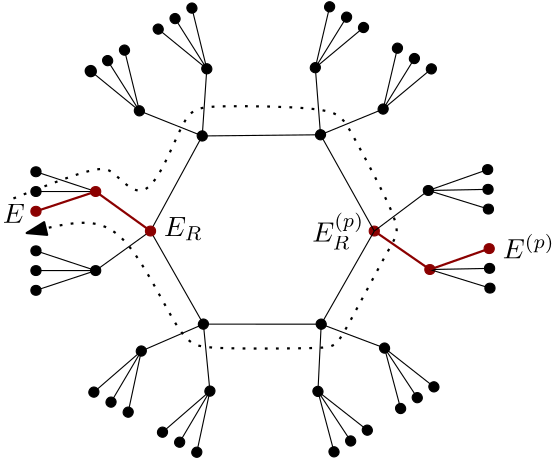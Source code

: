 <?xml version="1.0"?>
<!DOCTYPE ipe SYSTEM "ipe.dtd">
<ipe version="70218" creator="Ipe 7.2.18">
<info created="D:20220831104512" modified="D:20220831110940"/>
<ipestyle name="basic">
<symbol name="arrow/arc(spx)">
<path stroke="sym-stroke" fill="sym-stroke" pen="sym-pen">
0 0 m
-1 0.333 l
-1 -0.333 l
h
</path>
</symbol>
<symbol name="arrow/farc(spx)">
<path stroke="sym-stroke" fill="white" pen="sym-pen">
0 0 m
-1 0.333 l
-1 -0.333 l
h
</path>
</symbol>
<symbol name="arrow/ptarc(spx)">
<path stroke="sym-stroke" fill="sym-stroke" pen="sym-pen">
0 0 m
-1 0.333 l
-0.8 0 l
-1 -0.333 l
h
</path>
</symbol>
<symbol name="arrow/fptarc(spx)">
<path stroke="sym-stroke" fill="white" pen="sym-pen">
0 0 m
-1 0.333 l
-0.8 0 l
-1 -0.333 l
h
</path>
</symbol>
<symbol name="mark/circle(sx)" transformations="translations">
<path fill="sym-stroke">
0.6 0 0 0.6 0 0 e
0.4 0 0 0.4 0 0 e
</path>
</symbol>
<symbol name="mark/disk(sx)" transformations="translations">
<path fill="sym-stroke">
0.6 0 0 0.6 0 0 e
</path>
</symbol>
<symbol name="mark/fdisk(sfx)" transformations="translations">
<group>
<path fill="sym-fill">
0.5 0 0 0.5 0 0 e
</path>
<path fill="sym-stroke" fillrule="eofill">
0.6 0 0 0.6 0 0 e
0.4 0 0 0.4 0 0 e
</path>
</group>
</symbol>
<symbol name="mark/box(sx)" transformations="translations">
<path fill="sym-stroke" fillrule="eofill">
-0.6 -0.6 m
0.6 -0.6 l
0.6 0.6 l
-0.6 0.6 l
h
-0.4 -0.4 m
0.4 -0.4 l
0.4 0.4 l
-0.4 0.4 l
h
</path>
</symbol>
<symbol name="mark/square(sx)" transformations="translations">
<path fill="sym-stroke">
-0.6 -0.6 m
0.6 -0.6 l
0.6 0.6 l
-0.6 0.6 l
h
</path>
</symbol>
<symbol name="mark/fsquare(sfx)" transformations="translations">
<group>
<path fill="sym-fill">
-0.5 -0.5 m
0.5 -0.5 l
0.5 0.5 l
-0.5 0.5 l
h
</path>
<path fill="sym-stroke" fillrule="eofill">
-0.6 -0.6 m
0.6 -0.6 l
0.6 0.6 l
-0.6 0.6 l
h
-0.4 -0.4 m
0.4 -0.4 l
0.4 0.4 l
-0.4 0.4 l
h
</path>
</group>
</symbol>
<symbol name="mark/cross(sx)" transformations="translations">
<group>
<path fill="sym-stroke">
-0.43 -0.57 m
0.57 0.43 l
0.43 0.57 l
-0.57 -0.43 l
h
</path>
<path fill="sym-stroke">
-0.43 0.57 m
0.57 -0.43 l
0.43 -0.57 l
-0.57 0.43 l
h
</path>
</group>
</symbol>
<symbol name="arrow/fnormal(spx)">
<path stroke="sym-stroke" fill="white" pen="sym-pen">
0 0 m
-1 0.333 l
-1 -0.333 l
h
</path>
</symbol>
<symbol name="arrow/pointed(spx)">
<path stroke="sym-stroke" fill="sym-stroke" pen="sym-pen">
0 0 m
-1 0.333 l
-0.8 0 l
-1 -0.333 l
h
</path>
</symbol>
<symbol name="arrow/fpointed(spx)">
<path stroke="sym-stroke" fill="white" pen="sym-pen">
0 0 m
-1 0.333 l
-0.8 0 l
-1 -0.333 l
h
</path>
</symbol>
<symbol name="arrow/linear(spx)">
<path stroke="sym-stroke" pen="sym-pen">
-1 0.333 m
0 0 l
-1 -0.333 l
</path>
</symbol>
<symbol name="arrow/fdouble(spx)">
<path stroke="sym-stroke" fill="white" pen="sym-pen">
0 0 m
-1 0.333 l
-1 -0.333 l
h
-1 0 m
-2 0.333 l
-2 -0.333 l
h
</path>
</symbol>
<symbol name="arrow/double(spx)">
<path stroke="sym-stroke" fill="sym-stroke" pen="sym-pen">
0 0 m
-1 0.333 l
-1 -0.333 l
h
-1 0 m
-2 0.333 l
-2 -0.333 l
h
</path>
</symbol>
<symbol name="arrow/mid-normal(spx)">
<path stroke="sym-stroke" fill="sym-stroke" pen="sym-pen">
0.5 0 m
-0.5 0.333 l
-0.5 -0.333 l
h
</path>
</symbol>
<symbol name="arrow/mid-fnormal(spx)">
<path stroke="sym-stroke" fill="white" pen="sym-pen">
0.5 0 m
-0.5 0.333 l
-0.5 -0.333 l
h
</path>
</symbol>
<symbol name="arrow/mid-pointed(spx)">
<path stroke="sym-stroke" fill="sym-stroke" pen="sym-pen">
0.5 0 m
-0.5 0.333 l
-0.3 0 l
-0.5 -0.333 l
h
</path>
</symbol>
<symbol name="arrow/mid-fpointed(spx)">
<path stroke="sym-stroke" fill="white" pen="sym-pen">
0.5 0 m
-0.5 0.333 l
-0.3 0 l
-0.5 -0.333 l
h
</path>
</symbol>
<symbol name="arrow/mid-double(spx)">
<path stroke="sym-stroke" fill="sym-stroke" pen="sym-pen">
1 0 m
0 0.333 l
0 -0.333 l
h
0 0 m
-1 0.333 l
-1 -0.333 l
h
</path>
</symbol>
<symbol name="arrow/mid-fdouble(spx)">
<path stroke="sym-stroke" fill="white" pen="sym-pen">
1 0 m
0 0.333 l
0 -0.333 l
h
0 0 m
-1 0.333 l
-1 -0.333 l
h
</path>
</symbol>
<pen name="heavier" value="0.8"/>
<pen name="fat" value="1.2"/>
<pen name="ultrafat" value="2"/>
<symbolsize name="large" value="5"/>
<symbolsize name="small" value="2"/>
<symbolsize name="tiny" value="1.1"/>
<arrowsize name="large" value="10"/>
<arrowsize name="small" value="5"/>
<arrowsize name="tiny" value="3"/>
<color name="red" value="1 0 0"/>
<color name="blue" value="0 0 1"/>
<color name="green" value="0 1 0"/>
<color name="yellow" value="1 1 0"/>
<color name="orange" value="1 0.647 0"/>
<color name="gold" value="1 0.843 0"/>
<color name="purple" value="0.627 0.125 0.941"/>
<color name="gray" value="0.745"/>
<color name="brown" value="0.647 0.165 0.165"/>
<color name="navy" value="0 0 0.502"/>
<color name="pink" value="1 0.753 0.796"/>
<color name="seagreen" value="0.18 0.545 0.341"/>
<color name="turquoise" value="0.251 0.878 0.816"/>
<color name="violet" value="0.933 0.51 0.933"/>
<color name="darkblue" value="0 0 0.545"/>
<color name="darkcyan" value="0 0.545 0.545"/>
<color name="darkgray" value="0.663"/>
<color name="darkgreen" value="0 0.392 0"/>
<color name="darkmagenta" value="0.545 0 0.545"/>
<color name="darkorange" value="1 0.549 0"/>
<color name="darkred" value="0.545 0 0"/>
<color name="lightblue" value="0.678 0.847 0.902"/>
<color name="lightcyan" value="0.878 1 1"/>
<color name="lightgray" value="0.827"/>
<color name="lightgreen" value="0.565 0.933 0.565"/>
<color name="lightyellow" value="1 1 0.878"/>
<dashstyle name="dotted" value="[1 3] 0"/>
<dashstyle name="dashed" value="[4] 0"/>
<dashstyle name="dash dotted" value="[4 2 1 2] 0"/>
<dashstyle name="dash dot dotted" value="[4 2 1 2 1 2] 0"/>
<textsize name="large" value="\large"/>
<textsize name="Large" value="\Large"/>
<textsize name="LARGE" value="\LARGE"/>
<textsize name="huge" value="\huge"/>
<textsize name="Huge" value="\Huge"/>
<textsize name="small" value="\small"/>
<textsize name="footnote" value="\footnotesize"/>
<textsize name="tiny" value="\tiny"/>
<textstyle name="center" begin="\begin{center}" end="\end{center}"/>
<textstyle name="itemize" begin="\begin{itemize}" end="\end{itemize}"/>
<textstyle name="item" begin="\begin{itemize}\item{}" end="\end{itemize}"/>
<gridsize name="4 pts" value="4"/>
<gridsize name="8 pts (~3 mm)" value="8"/>
<gridsize name="16 pts (~6 mm)" value="16"/>
<gridsize name="32 pts (~12 mm)" value="32"/>
<gridsize name="10 pts (~3.5 mm)" value="10"/>
<gridsize name="20 pts (~7 mm)" value="20"/>
<gridsize name="14 pts (~5 mm)" value="14"/>
<gridsize name="28 pts (~10 mm)" value="28"/>
<gridsize name="56 pts (~20 mm)" value="56"/>
<anglesize name="90 deg" value="90"/>
<anglesize name="60 deg" value="60"/>
<anglesize name="45 deg" value="45"/>
<anglesize name="30 deg" value="30"/>
<anglesize name="22.5 deg" value="22.5"/>
<opacity name="10%" value="0.1"/>
<opacity name="30%" value="0.3"/>
<opacity name="50%" value="0.5"/>
<opacity name="75%" value="0.75"/>
<tiling name="falling" angle="-60" step="4" width="1"/>
<tiling name="rising" angle="30" step="4" width="1"/>
</ipestyle>
<ipestyle name="ipe_beamer">
<preamble>
	\usepackage[T1]{fontenc}
	\renewcommand{\familydefault}{\sfdefault}
</preamble>
<layout paper="280 180" origin="0 0" frame="280 180" crop="no"/>
<titlestyle pos="10 170" size="huge" color="blue"  valign="top"/>
</ipestyle>
<page>
<layer name="alpha"/>
<view layers="alpha" active="alpha"/>
<path layer="alpha" matrix="0.45773 0 0 0.444675 125.001 47.6477" stroke="darkred" fill="darkred">
4 0 0 4 96 96 e
</path>
<path matrix="0.45773 0 0 0.444675 24.6981 33.4181" stroke="black" fill="black">
4 0 0 4 96 96 e
</path>
<path matrix="0.45773 0 0 0.444675 3.20473 61.8773" stroke="black" fill="black">
4 0 0 4 96 96 e
</path>
<path matrix="0.45773 0 0 0.444675 3.20473 54.7625" stroke="darkred" fill="darkred">
4 0 0 4 96 96 e
</path>
<path matrix="0.45773 0 0 0.444675 3.20473 33.4181" stroke="black" fill="black">
4 0 0 4 96 96 e
</path>
<path matrix="0.45773 0 0 0.444675 3.20473 40.5329" stroke="black" fill="black">
4 0 0 4 96 96 e
</path>
<path matrix="0.45773 0 0 0.444675 3.20473 26.3033" stroke="black" fill="black">
4 0 0 4 96 96 e
</path>
<path matrix="0.895558 0 0 0.88935 11.3244 4.95889" stroke="darkred" pen="heavier">
86.0444 96 m
64 112 l
</path>
<path matrix="0.895558 0 0 0.88935 11.3244 4.95889" stroke="black">
86.0444 96 m
64 80 l
</path>
<path matrix="0.895558 0 0 0.88935 11.3244 4.95889" stroke="black">
64 112 m
40 120 l
</path>
<path matrix="0.895558 0 0 0.88935 11.3244 4.95889" stroke="black">
64 112 m
40 112 l
</path>
<path matrix="0.895558 0 0 0.88935 11.3244 4.95889" stroke="darkred" pen="heavier">
64 112 m
40 104 l
</path>
<path matrix="0.895558 0 0 0.88935 11.3244 4.95889" stroke="black">
64 80 m
40 88 l
</path>
<path matrix="0.895558 0 0 0.88935 11.3244 4.95889" stroke="black">
64 80 m
40 80 l
</path>
<path matrix="0.895558 0 0 0.88935 11.3244 4.95889" stroke="black">
64 80 m
40 72 l
</path>
<path matrix="-0.457644 -0.00879311 0.00866201 -0.444592 232.061 120.014" stroke="darkred" fill="darkred">
4 0 0 4 96 96 e
</path>
<path matrix="-0.457644 -0.00879311 0.00866201 -0.444592 231.506 148.468" stroke="black" fill="black">
4 0 0 4 96 96 e
</path>
<path matrix="-0.457644 -0.00879311 0.00866201 -0.444592 253.55 120.427" stroke="black" fill="black">
4 0 0 4 96 96 e
</path>
<path matrix="-0.457644 -0.00879311 0.00866201 -0.444592 253.689 113.313" stroke="black" fill="black">
4 0 0 4 96 96 e
</path>
<path matrix="-0.457644 -0.00879311 0.00866201 -0.444592 253.411 127.54" stroke="darkred" fill="darkred">
4 0 0 4 96 96 e
</path>
<path matrix="-0.457644 -0.00879311 0.00866201 -0.444592 252.996 148.88" stroke="black" fill="black">
4 0 0 4 96 96 e
</path>
<path matrix="-0.457644 -0.00879311 0.00866201 -0.444592 253.134 141.767" stroke="black" fill="black">
4 0 0 4 96 96 e
</path>
<path matrix="-0.457644 -0.00879311 0.00866201 -0.444592 252.857 155.994" stroke="black" fill="black">
4 0 0 4 96 96 e
</path>
<path matrix="-0.895391 -0.0172039 0.017324 -0.889183 244.323 177.178" stroke="darkred" pen="heavier">
86.0444 96 m
64 112 l
</path>
<path matrix="-0.895391 -0.0172039 0.017324 -0.889183 244.323 177.178" stroke="black">
86.0444 96 m
64 80 l
</path>
<path matrix="-0.895391 -0.0172039 0.017324 -0.889183 244.323 177.178" stroke="black">
64 112 m
40 120 l
</path>
<path matrix="-0.895391 -0.0172039 0.017324 -0.889183 244.323 177.178" stroke="black">
64 112 m
40 112 l
</path>
<path matrix="-0.895391 -0.0172039 0.017324 -0.889183 244.323 177.178" stroke="darkred" pen="heavier">
64 112 m
40 104 l
</path>
<path matrix="-0.895391 -0.0172039 0.017324 -0.889183 244.323 177.178" stroke="black">
64 80 m
40 88 l
</path>
<path matrix="-0.895391 -0.0172039 0.017324 -0.889183 244.323 177.178" stroke="black">
64 80 m
40 80 l
</path>
<path matrix="-0.895391 -0.0172039 0.017324 -0.889183 244.323 177.178" stroke="black">
64 80 m
40 72 l
</path>
<path matrix="0.243332 -0.385005 0.379265 0.236392 47.2395 138.84" stroke="black" fill="black">
4 0 0 4 96 96 e
</path>
<path matrix="0.243332 -0.385005 0.379265 0.236392 90.0658 71.0792" stroke="black" fill="black">
4 0 0 4 96 96 e
</path>
<path matrix="0.243332 -0.385005 0.379265 0.236392 48.8809 163.01" stroke="black" fill="black">
4 0 0 4 96 96 e
</path>
<path matrix="0.243332 -0.385005 0.379265 0.236392 24.6079 147.881" stroke="black" fill="black">
4 0 0 4 96 96 e
</path>
<path matrix="0.243332 -0.385005 0.379265 0.236392 37.4549 181.088" stroke="black" fill="black">
4 0 0 4 96 96 e
</path>
<path matrix="0.243332 -0.385005 0.379265 0.236392 43.5231 184.871" stroke="black" fill="black">
4 0 0 4 96 96 e
</path>
<path matrix="0.243332 -0.385005 0.379265 0.236392 31.3866 177.306" stroke="black" fill="black">
4 0 0 4 96 96 e
</path>
<path matrix="0.243332 -0.385005 0.379265 0.236392 13.1819 165.959" stroke="black" fill="black">
4 0 0 4 96 96 e
</path>
<path matrix="0.243332 -0.385005 0.379265 0.236392 19.2502 169.742" stroke="black" fill="black">
4 0 0 4 96 96 e
</path>
<path matrix="0.243332 -0.385005 0.379265 0.236392 7.11367 162.177" stroke="black" fill="black" pen="heavier">
4 0 0 4 96 96 e
</path>
<path matrix="0.476085 -0.753271 0.75853 0.472785 -6.77454 144.001" stroke="black">
86.0444 96 m
64 112 l
</path>
<path matrix="0.476085 -0.753271 0.75853 0.472785 -6.77454 144.001" stroke="black">
86.0444 96 m
64 80 l
</path>
<path matrix="0.476085 -0.753271 0.75853 0.472785 -6.77454 144.001" stroke="black">
64 112 m
40 120 l
</path>
<path matrix="0.476085 -0.753271 0.75853 0.472785 -6.77454 144.001" stroke="black">
64 112 m
40 112 l
</path>
<path matrix="0.476085 -0.753271 0.75853 0.472785 -6.77454 144.001" stroke="black">
64 112 m
40 104 l
</path>
<path matrix="0.476085 -0.753271 0.75853 0.472785 -6.77454 144.001" stroke="black">
64 80 m
40 88 l
</path>
<path matrix="0.476085 -0.753271 0.75853 0.472785 -6.77454 144.001" stroke="black">
64 80 m
40 80 l
</path>
<path matrix="0.476085 -0.753271 0.75853 0.472785 -6.77454 144.001" stroke="black">
64 80 m
40 72 l
</path>
<path matrix="-0.250786 0.380258 -0.374589 -0.243634 208.701 19.4991" stroke="black" fill="black">
4 0 0 4 96 96 e
</path>
<path matrix="-0.250786 0.380258 -0.374589 -0.243634 232.675 35.0917" stroke="black" fill="black">
4 0 0 4 96 96 e
</path>
<path matrix="-0.250786 0.380258 -0.374589 -0.243634 220.477 1.64375" stroke="black" fill="black">
4 0 0 4 96 96 e
</path>
<path matrix="-0.250786 0.380258 -0.374589 -0.243634 214.483 -2.25481" stroke="black" fill="black">
4 0 0 4 96 96 e
</path>
<path matrix="-0.250786 0.380258 -0.374589 -0.243634 226.47 5.54108" stroke="black" fill="black">
4 0 0 4 96 96 e
</path>
<path matrix="-0.250786 0.380258 -0.374589 -0.243634 244.451 17.2363" stroke="black" fill="black">
4 0 0 4 96 96 e
</path>
<path matrix="-0.250786 0.380258 -0.374589 -0.243634 238.457 13.3377" stroke="black" fill="black">
4 0 0 4 96 96 e
</path>
<path matrix="-0.250786 0.380258 -0.374589 -0.243634 250.444 21.1336" stroke="black" fill="black">
4 0 0 4 96 96 e
</path>
<path matrix="-0.490669 0.743985 -0.749178 -0.487268 263.976 39.5745" stroke="black">
86.0444 96 m
64 112 l
</path>
<path matrix="-0.490669 0.743985 -0.749178 -0.487268 263.976 39.5745" stroke="black">
86.0444 96 m
64 80 l
</path>
<path matrix="-0.490669 0.743985 -0.749178 -0.487268 263.976 39.5745" stroke="black">
64 112 m
40 120 l
</path>
<path matrix="-0.490669 0.743985 -0.749178 -0.487268 263.976 39.5745" stroke="black">
64 112 m
40 112 l
</path>
<path matrix="-0.490669 0.743985 -0.749178 -0.487268 263.976 39.5745" stroke="black">
64 112 m
40 104 l
</path>
<path matrix="-0.490669 0.743985 -0.749178 -0.487268 263.976 39.5745" stroke="black">
64 80 m
40 88 l
</path>
<path matrix="-0.490669 0.743985 -0.749178 -0.487268 263.976 39.5745" stroke="black">
64 80 m
40 80 l
</path>
<path matrix="-0.490669 0.743985 -0.749178 -0.487268 263.976 39.5745" stroke="black">
64 80 m
40 72 l
</path>
<path matrix="-0.239595 -0.387309 0.381536 -0.232762 135.968 184.524" stroke="black" fill="black">
4 0 0 4 96 96 e
</path>
<path matrix="-0.239595 -0.387309 0.381536 -0.232762 93.7997 116.358" stroke="black" fill="black">
4 0 0 4 96 96 e
</path>
<path matrix="-0.239595 -0.387309 0.381536 -0.232762 158.511 193.781" stroke="black" fill="black">
4 0 0 4 96 96 e
</path>
<path matrix="-0.239595 -0.387309 0.381536 -0.232762 134.093 208.678" stroke="black" fill="black">
4 0 0 4 96 96 e
</path>
<path matrix="-0.239595 -0.387309 0.381536 -0.232762 169.762 211.967" stroke="black" fill="black">
4 0 0 4 96 96 e
</path>
<path matrix="-0.239595 -0.387309 0.381536 -0.232762 175.867 208.243" stroke="black" fill="black">
4 0 0 4 96 96 e
</path>
<path matrix="-0.239595 -0.387309 0.381536 -0.232762 163.657 215.692" stroke="black" fill="black">
4 0 0 4 96 96 e
</path>
<path matrix="-0.239595 -0.387309 0.381536 -0.232762 145.344 226.864" stroke="black" fill="black">
4 0 0 4 96 96 e
</path>
<path matrix="-0.239595 -0.387309 0.381536 -0.232762 151.448 223.14" stroke="black" fill="black">
4 0 0 4 96 96 e
</path>
<path matrix="-0.239595 -0.387309 0.381536 -0.232762 139.239 230.588" stroke="black" fill="black">
4 0 0 4 96 96 e
</path>
<path matrix="-0.468774 -0.75778 0.76307 -0.465524 116.675 234.89" stroke="black">
86.0444 96 m
64 112 l
</path>
<path matrix="-0.468774 -0.75778 0.76307 -0.465524 116.675 234.89" stroke="black">
86.0444 96 m
64 80 l
</path>
<path matrix="-0.468774 -0.75778 0.76307 -0.465524 116.675 234.89" stroke="black">
64 112 m
40 120 l
</path>
<path matrix="-0.468774 -0.75778 0.76307 -0.465524 116.675 234.89" stroke="black">
64 112 m
40 112 l
</path>
<path matrix="-0.468774 -0.75778 0.76307 -0.465524 116.675 234.89" stroke="black">
64 112 m
40 104 l
</path>
<path matrix="-0.468774 -0.75778 0.76307 -0.465524 116.675 234.89" stroke="black">
64 80 m
40 88 l
</path>
<path matrix="-0.468774 -0.75778 0.76307 -0.465524 116.675 234.89" stroke="black">
64 80 m
40 80 l
</path>
<path matrix="-0.468774 -0.75778 0.76307 -0.465524 116.675 234.89" stroke="black">
64 80 m
40 72 l
</path>
<path matrix="0.232006 0.39184 -0.385997 0.225389 99.8505 -12.1108" stroke="black" fill="black">
4 0 0 4 96 96 e
</path>
<path matrix="0.232006 0.39184 -0.385997 0.225389 124.554 -26.536" stroke="black" fill="black">
4 0 0 4 96 96 e
</path>
<path matrix="0.232006 0.39184 -0.385997 0.225389 88.9564 -30.5098" stroke="black" fill="black">
4 0 0 4 96 96 e
</path>
<path matrix="0.232006 0.39184 -0.385997 0.225389 82.7802 -26.9041" stroke="black" fill="black">
4 0 0 4 96 96 e
</path>
<path matrix="0.232006 0.39184 -0.385997 0.225389 95.1318 -34.1169" stroke="black" fill="black">
4 0 0 4 96 96 e
</path>
<path matrix="0.232006 0.39184 -0.385997 0.225389 113.66 -44.935" stroke="black" fill="black">
4 0 0 4 96 96 e
</path>
<path matrix="0.232006 0.39184 -0.385997 0.225389 107.484 -41.3285" stroke="black" fill="black">
4 0 0 4 96 96 e
</path>
<path matrix="0.232006 0.39184 -0.385997 0.225389 119.835 -48.5413" stroke="black" fill="black">
4 0 0 4 96 96 e
</path>
<path matrix="0.453925 0.766643 -0.771995 0.450778 142.48 -52.4089" stroke="black">
86.0444 96 m
64 112 l
</path>
<path matrix="0.453925 0.766643 -0.771995 0.450778 142.48 -52.4089" stroke="black">
86.0444 96 m
64 80 l
</path>
<path matrix="0.453925 0.766643 -0.771995 0.450778 142.48 -52.4089" stroke="black">
64 112 m
40 120 l
</path>
<path matrix="0.453925 0.766643 -0.771995 0.450778 142.48 -52.4089" stroke="black">
64 112 m
40 112 l
</path>
<path matrix="0.453925 0.766643 -0.771995 0.450778 142.48 -52.4089" stroke="black">
64 112 m
40 104 l
</path>
<path matrix="0.453925 0.766643 -0.771995 0.450778 142.48 -52.4089" stroke="black">
64 80 m
40 88 l
</path>
<path matrix="0.453925 0.766643 -0.771995 0.450778 142.48 -52.4089" stroke="black">
64 80 m
40 80 l
</path>
<path matrix="0.453925 0.766643 -0.771995 0.450778 142.48 -52.4089" stroke="black">
64 80 m
40 72 l
</path>
<path matrix="0.895558 0 0 0.88935 11.3244 4.95889" stroke="black">
86.0444 96 m
106.843 134.496 l
</path>
<path matrix="0.895558 0 0 0.88935 11.3244 4.95889" stroke="black">
106.843 134.496 m
154.395 134.973 l
</path>
<path matrix="0.895558 0 0 0.88935 11.3244 4.95889" stroke="black">
154.395 134.973 m
176 96 l
</path>
<path matrix="0.895558 0 0 0.88935 11.3244 4.95889" stroke="black">
176 96 m
154.664 58.3049 l
</path>
<path matrix="0.895558 0 0 0.88935 11.3244 4.95889" stroke="black">
154.664 58.3049 m
107.309 58.3261 l
</path>
<path matrix="0.895558 0 0 0.88935 11.3244 4.95889" stroke="black">
107.309 58.3261 m
86.0444 96 l
</path>
<text matrix="1 0 0 1 -36.3822 -21.3825" transformations="translations" pos="71.5841 114.68" stroke="black" type="label" width="7.929" height="6.808" depth="0" valign="baseline">$E$</text>
<path matrix="0.45773 0 0 0.444675 44.4402 47.6482" stroke="darkred" fill="darkred">
4 0 0 4 96 96 e
</path>
<path matrix="0.45773 0 0 0.444675 24.6981 61.8778" stroke="darkred" fill="darkred">
4 0 0 4 96 96 e
</path>
<path matrix="0.45773 0 0 0.444675 3.20471 68.9926" stroke="black" fill="black">
4 0 0 4 96 96 e
</path>
<text matrix="1 0 0 1 -2.55313 -0.957425" transformations="translations" pos="95.8388 89.4674" stroke="black" type="label" width="13.89" height="6.812" depth="1.49" valign="baseline">$E_R$</text>
<text matrix="1 0 0 1 -1.27657 -2.55313" transformations="translations" pos="216.474 83.0846" stroke="black" type="label" width="18.76" height="8.846" depth="0" valign="baseline">$E^{(p)}$</text>
<text matrix="1 0 0 1 -10.5317 0" transformations="translations" pos="157.114 86.5951" stroke="black" type="label" width="18.76" height="10.403" depth="2.93" valign="baseline">$E_R^{(p)}$</text>
<path stroke="black" dash="dotted" pen="heavier" arrow="normal/normal">
39.0316 102.074 m
68.7118 113.882
74.1372 113.882
86.2646 98.2438
98.0728 124.733
102.541 134.307
110.839 135.583
150.731 134.945
157.433 131.435
160.625 126.009
177.858 93.7758
176.901 88.0313
173.709 83.2442
157.752 52.9257
154.561 48.4577
147.859 48.1386
107.328 47.8194
102.86 50.0534
97.7537 55.1597
82.4349 85.4781
68.3927 96.329
50.5207 91.2227
43.8187 89.627 c
</path>
</page>
</ipe>
